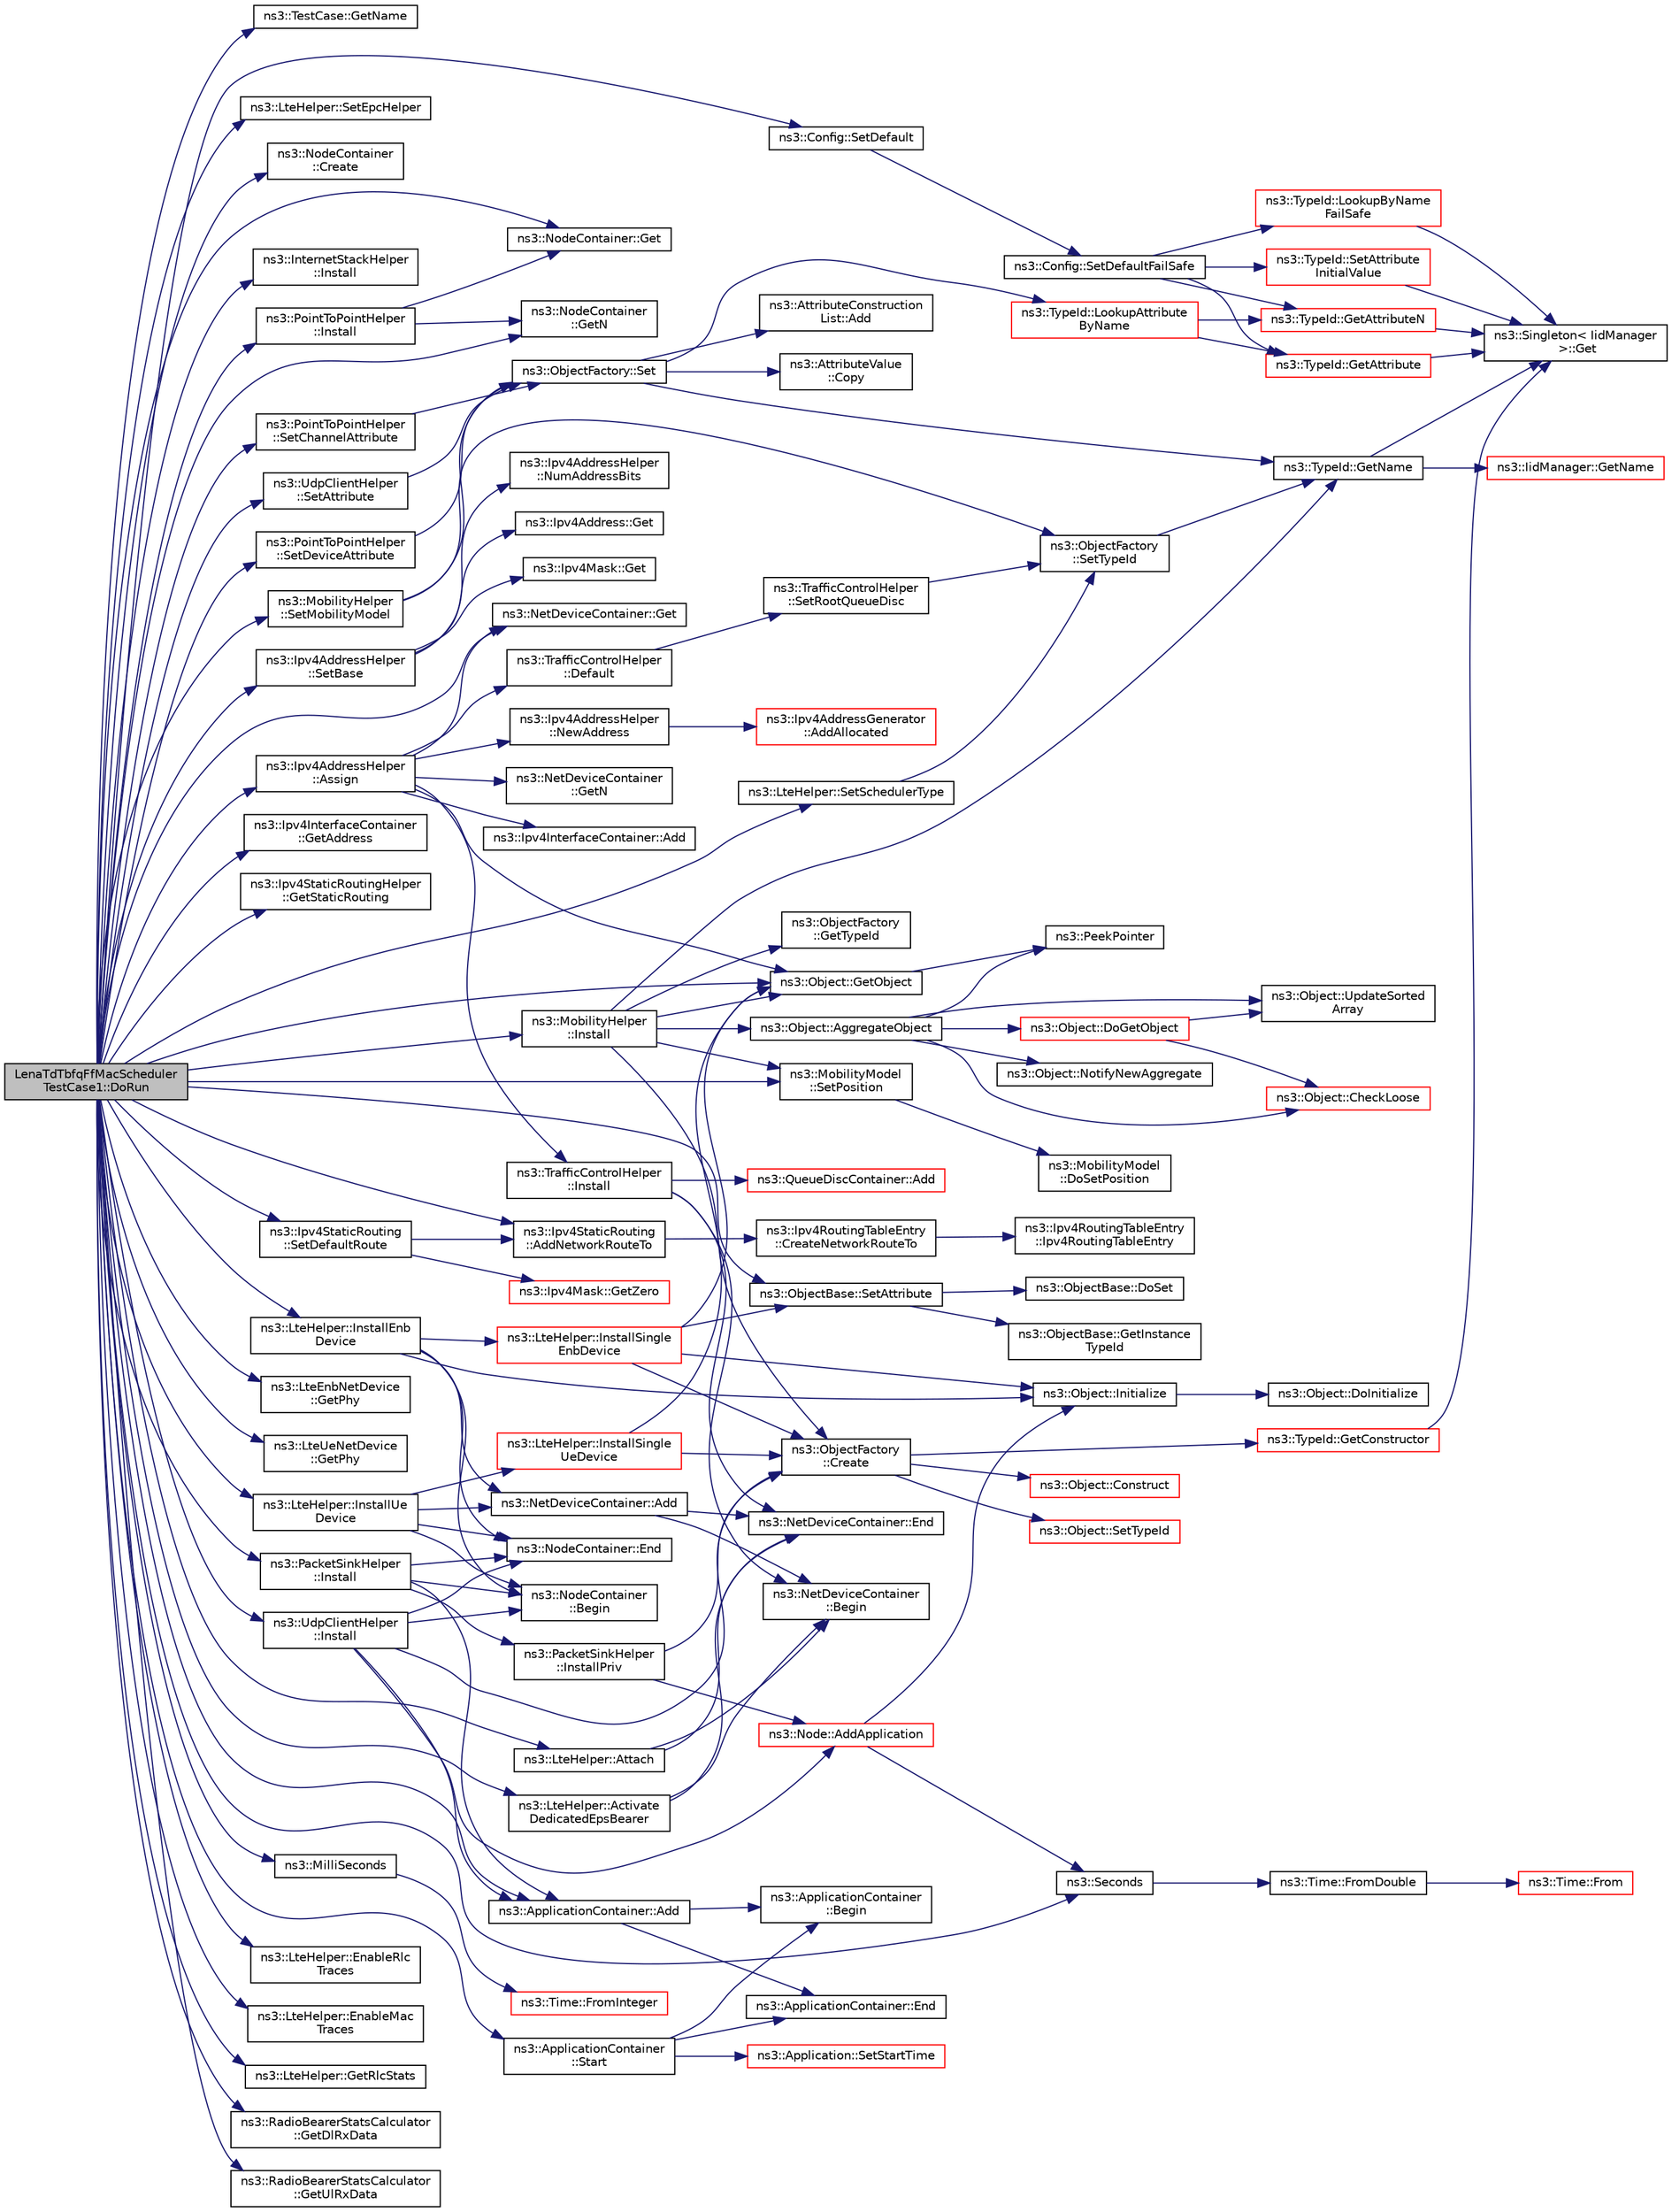 digraph "LenaTdTbfqFfMacSchedulerTestCase1::DoRun"
{
  edge [fontname="Helvetica",fontsize="10",labelfontname="Helvetica",labelfontsize="10"];
  node [fontname="Helvetica",fontsize="10",shape=record];
  rankdir="LR";
  Node1 [label="LenaTdTbfqFfMacScheduler\lTestCase1::DoRun",height=0.2,width=0.4,color="black", fillcolor="grey75", style="filled", fontcolor="black"];
  Node1 -> Node2 [color="midnightblue",fontsize="10",style="solid"];
  Node2 [label="ns3::TestCase::GetName",height=0.2,width=0.4,color="black", fillcolor="white", style="filled",URL="$dd/d88/classns3_1_1TestCase.html#a28f7bb59669c24dae1c290fc17fc9b62"];
  Node1 -> Node3 [color="midnightblue",fontsize="10",style="solid"];
  Node3 [label="ns3::Config::SetDefault",height=0.2,width=0.4,color="black", fillcolor="white", style="filled",URL="$d1/d44/group__config.html#ga2e7882df849d8ba4aaad31c934c40c06"];
  Node3 -> Node4 [color="midnightblue",fontsize="10",style="solid"];
  Node4 [label="ns3::Config::SetDefaultFailSafe",height=0.2,width=0.4,color="black", fillcolor="white", style="filled",URL="$d1/d44/group__config.html#ga54361b707f31481b11d19f03495cb045"];
  Node4 -> Node5 [color="midnightblue",fontsize="10",style="solid"];
  Node5 [label="ns3::TypeId::LookupByName\lFailSafe",height=0.2,width=0.4,color="red", fillcolor="white", style="filled",URL="$d6/d11/classns3_1_1TypeId.html#acceab1f57bfe3c3af02130277d409f14"];
  Node5 -> Node6 [color="midnightblue",fontsize="10",style="solid"];
  Node6 [label="ns3::Singleton\< IidManager\l \>::Get",height=0.2,width=0.4,color="black", fillcolor="white", style="filled",URL="$d8/d77/classns3_1_1Singleton.html#a80a2cd3c25a27ea72add7a9f7a141ffa"];
  Node4 -> Node7 [color="midnightblue",fontsize="10",style="solid"];
  Node7 [label="ns3::TypeId::GetAttributeN",height=0.2,width=0.4,color="red", fillcolor="white", style="filled",URL="$d6/d11/classns3_1_1TypeId.html#a679c4713f613126a51eb400b345302cb"];
  Node7 -> Node6 [color="midnightblue",fontsize="10",style="solid"];
  Node4 -> Node8 [color="midnightblue",fontsize="10",style="solid"];
  Node8 [label="ns3::TypeId::GetAttribute",height=0.2,width=0.4,color="red", fillcolor="white", style="filled",URL="$d6/d11/classns3_1_1TypeId.html#aa1b746e64e606f94cbedda7cf89788c2"];
  Node8 -> Node6 [color="midnightblue",fontsize="10",style="solid"];
  Node4 -> Node9 [color="midnightblue",fontsize="10",style="solid"];
  Node9 [label="ns3::TypeId::SetAttribute\lInitialValue",height=0.2,width=0.4,color="red", fillcolor="white", style="filled",URL="$d6/d11/classns3_1_1TypeId.html#af477878663278dad47c764229490314b"];
  Node9 -> Node6 [color="midnightblue",fontsize="10",style="solid"];
  Node1 -> Node10 [color="midnightblue",fontsize="10",style="solid"];
  Node10 [label="ns3::LteHelper::SetEpcHelper",height=0.2,width=0.4,color="black", fillcolor="white", style="filled",URL="$d6/d63/classns3_1_1LteHelper.html#a324079a1ccd54ce949786b83d6b95915"];
  Node1 -> Node11 [color="midnightblue",fontsize="10",style="solid"];
  Node11 [label="ns3::NodeContainer\l::Create",height=0.2,width=0.4,color="black", fillcolor="white", style="filled",URL="$df/d97/classns3_1_1NodeContainer.html#a787f059e2813e8b951cc6914d11dfe69",tooltip="Create n nodes and append pointers to them to the end of this NodeContainer. "];
  Node1 -> Node12 [color="midnightblue",fontsize="10",style="solid"];
  Node12 [label="ns3::NodeContainer::Get",height=0.2,width=0.4,color="black", fillcolor="white", style="filled",URL="$df/d97/classns3_1_1NodeContainer.html#a9ed96e2ecc22e0f5a3d4842eb9bf90bf",tooltip="Get the Ptr<Node> stored in this container at a given index. "];
  Node1 -> Node13 [color="midnightblue",fontsize="10",style="solid"];
  Node13 [label="ns3::InternetStackHelper\l::Install",height=0.2,width=0.4,color="black", fillcolor="white", style="filled",URL="$da/d33/classns3_1_1InternetStackHelper.html#a6645b412f31283d2d9bc3d8a95cebbc0"];
  Node1 -> Node14 [color="midnightblue",fontsize="10",style="solid"];
  Node14 [label="ns3::PointToPointHelper\l::SetDeviceAttribute",height=0.2,width=0.4,color="black", fillcolor="white", style="filled",URL="$d5/d0d/classns3_1_1PointToPointHelper.html#a4577f5ab8c387e5528af2e0fbab1152e"];
  Node14 -> Node15 [color="midnightblue",fontsize="10",style="solid"];
  Node15 [label="ns3::ObjectFactory::Set",height=0.2,width=0.4,color="black", fillcolor="white", style="filled",URL="$d5/d0d/classns3_1_1ObjectFactory.html#aef5c0d5019c96bdf01cefd1ff83f4a68"];
  Node15 -> Node16 [color="midnightblue",fontsize="10",style="solid"];
  Node16 [label="ns3::TypeId::LookupAttribute\lByName",height=0.2,width=0.4,color="red", fillcolor="white", style="filled",URL="$d6/d11/classns3_1_1TypeId.html#ac0a446957d516129937e2f2285aab58b"];
  Node16 -> Node7 [color="midnightblue",fontsize="10",style="solid"];
  Node16 -> Node8 [color="midnightblue",fontsize="10",style="solid"];
  Node15 -> Node17 [color="midnightblue",fontsize="10",style="solid"];
  Node17 [label="ns3::TypeId::GetName",height=0.2,width=0.4,color="black", fillcolor="white", style="filled",URL="$d6/d11/classns3_1_1TypeId.html#aa3c41c79ae428b3cb396a9c6bb3ef314"];
  Node17 -> Node6 [color="midnightblue",fontsize="10",style="solid"];
  Node17 -> Node18 [color="midnightblue",fontsize="10",style="solid"];
  Node18 [label="ns3::IidManager::GetName",height=0.2,width=0.4,color="red", fillcolor="white", style="filled",URL="$d4/d1c/classns3_1_1IidManager.html#a5d68d0f0f44594dcdec239dbdb5bf53c"];
  Node15 -> Node19 [color="midnightblue",fontsize="10",style="solid"];
  Node19 [label="ns3::AttributeConstruction\lList::Add",height=0.2,width=0.4,color="black", fillcolor="white", style="filled",URL="$d3/df3/classns3_1_1AttributeConstructionList.html#a6f418bf1a2de8828ae99278c9d3facdd"];
  Node15 -> Node20 [color="midnightblue",fontsize="10",style="solid"];
  Node20 [label="ns3::AttributeValue\l::Copy",height=0.2,width=0.4,color="black", fillcolor="white", style="filled",URL="$d4/d83/classns3_1_1AttributeValue.html#ab316311212c334f6061c0fc8b5fb2625"];
  Node1 -> Node21 [color="midnightblue",fontsize="10",style="solid"];
  Node21 [label="ns3::PointToPointHelper\l::SetChannelAttribute",height=0.2,width=0.4,color="black", fillcolor="white", style="filled",URL="$d5/d0d/classns3_1_1PointToPointHelper.html#a6b5317fd17fb61e5a53f8d66a90b63b9"];
  Node21 -> Node15 [color="midnightblue",fontsize="10",style="solid"];
  Node1 -> Node22 [color="midnightblue",fontsize="10",style="solid"];
  Node22 [label="ns3::Seconds",height=0.2,width=0.4,color="black", fillcolor="white", style="filled",URL="$d1/dec/group__timecivil.html#ga33c34b816f8ff6628e33d5c8e9713b9e"];
  Node22 -> Node23 [color="midnightblue",fontsize="10",style="solid"];
  Node23 [label="ns3::Time::FromDouble",height=0.2,width=0.4,color="black", fillcolor="white", style="filled",URL="$dc/d04/classns3_1_1Time.html#a60e845f4a74e62495b86356afe604cb4"];
  Node23 -> Node24 [color="midnightblue",fontsize="10",style="solid"];
  Node24 [label="ns3::Time::From",height=0.2,width=0.4,color="red", fillcolor="white", style="filled",URL="$dc/d04/classns3_1_1Time.html#a34e4acc13d0e08cc8cb9cd3b838b9baf"];
  Node1 -> Node25 [color="midnightblue",fontsize="10",style="solid"];
  Node25 [label="ns3::PointToPointHelper\l::Install",height=0.2,width=0.4,color="black", fillcolor="white", style="filled",URL="$d5/d0d/classns3_1_1PointToPointHelper.html#ab9162fea3e88722666fed1106df1f9ec"];
  Node25 -> Node26 [color="midnightblue",fontsize="10",style="solid"];
  Node26 [label="ns3::NodeContainer\l::GetN",height=0.2,width=0.4,color="black", fillcolor="white", style="filled",URL="$df/d97/classns3_1_1NodeContainer.html#aed647ac56d0407a7706aba02eb44b951",tooltip="Get the number of Ptr<Node> stored in this container. "];
  Node25 -> Node12 [color="midnightblue",fontsize="10",style="solid"];
  Node1 -> Node27 [color="midnightblue",fontsize="10",style="solid"];
  Node27 [label="ns3::Ipv4AddressHelper\l::SetBase",height=0.2,width=0.4,color="black", fillcolor="white", style="filled",URL="$d2/dae/classns3_1_1Ipv4AddressHelper.html#acf7b16dd25bac67e00f5e25f90a9a035",tooltip="Set the base network number, network mask and base address. "];
  Node27 -> Node28 [color="midnightblue",fontsize="10",style="solid"];
  Node28 [label="ns3::Ipv4Address::Get",height=0.2,width=0.4,color="black", fillcolor="white", style="filled",URL="$de/d55/classns3_1_1Ipv4Address.html#ae65810a69898982e927b83660d3bc4d8"];
  Node27 -> Node29 [color="midnightblue",fontsize="10",style="solid"];
  Node29 [label="ns3::Ipv4Mask::Get",height=0.2,width=0.4,color="black", fillcolor="white", style="filled",URL="$d5/df8/classns3_1_1Ipv4Mask.html#ac557d10d9807bbc022ed64e2b929b2db"];
  Node27 -> Node30 [color="midnightblue",fontsize="10",style="solid"];
  Node30 [label="ns3::Ipv4AddressHelper\l::NumAddressBits",height=0.2,width=0.4,color="black", fillcolor="white", style="filled",URL="$d2/dae/classns3_1_1Ipv4AddressHelper.html#a6da9d5543922d9b6c9bfe38934d5dfc4",tooltip="Returns the number of address bits (hostpart) for a given netmask. "];
  Node1 -> Node31 [color="midnightblue",fontsize="10",style="solid"];
  Node31 [label="ns3::Ipv4AddressHelper\l::Assign",height=0.2,width=0.4,color="black", fillcolor="white", style="filled",URL="$d2/dae/classns3_1_1Ipv4AddressHelper.html#af8e7f4a1a7e74c00014a1eac445a27af",tooltip="Assign IP addresses to the net devices specified in the container based on the current network prefix..."];
  Node31 -> Node32 [color="midnightblue",fontsize="10",style="solid"];
  Node32 [label="ns3::NetDeviceContainer\l::GetN",height=0.2,width=0.4,color="black", fillcolor="white", style="filled",URL="$d9/d94/classns3_1_1NetDeviceContainer.html#a74cafc212479bc38976bebd118e856b9",tooltip="Get the number of Ptr<NetDevice> stored in this container. "];
  Node31 -> Node33 [color="midnightblue",fontsize="10",style="solid"];
  Node33 [label="ns3::NetDeviceContainer::Get",height=0.2,width=0.4,color="black", fillcolor="white", style="filled",URL="$d9/d94/classns3_1_1NetDeviceContainer.html#a677d62594b5c9d2dea155cc5045f4d0b",tooltip="Get the Ptr<NetDevice> stored in this container at a given index. "];
  Node31 -> Node34 [color="midnightblue",fontsize="10",style="solid"];
  Node34 [label="ns3::Object::GetObject",height=0.2,width=0.4,color="black", fillcolor="white", style="filled",URL="$d9/d77/classns3_1_1Object.html#a13e18c00017096c8381eb651d5bd0783"];
  Node34 -> Node35 [color="midnightblue",fontsize="10",style="solid"];
  Node35 [label="ns3::PeekPointer",height=0.2,width=0.4,color="black", fillcolor="white", style="filled",URL="$d7/d2e/namespacens3.html#af2a7557fe9afdd98d8f6f8f6e412cf5a"];
  Node31 -> Node36 [color="midnightblue",fontsize="10",style="solid"];
  Node36 [label="ns3::Ipv4AddressHelper\l::NewAddress",height=0.2,width=0.4,color="black", fillcolor="white", style="filled",URL="$d2/dae/classns3_1_1Ipv4AddressHelper.html#a9d6bc3cd8def204f9c253fce666b2edd",tooltip="Increment the IP address counter used to allocate IP addresses. "];
  Node36 -> Node37 [color="midnightblue",fontsize="10",style="solid"];
  Node37 [label="ns3::Ipv4AddressGenerator\l::AddAllocated",height=0.2,width=0.4,color="red", fillcolor="white", style="filled",URL="$d8/d41/classns3_1_1Ipv4AddressGenerator.html#aaf2a4f76afaf064183151f874019e2d6",tooltip="Add the Ipv4Address to the list of IPv4 entries. "];
  Node31 -> Node38 [color="midnightblue",fontsize="10",style="solid"];
  Node38 [label="ns3::Ipv4InterfaceContainer::Add",height=0.2,width=0.4,color="black", fillcolor="white", style="filled",URL="$d6/d02/classns3_1_1Ipv4InterfaceContainer.html#ae5e7881307c8d49c7606669ded6ac3d6"];
  Node31 -> Node39 [color="midnightblue",fontsize="10",style="solid"];
  Node39 [label="ns3::TrafficControlHelper\l::Default",height=0.2,width=0.4,color="black", fillcolor="white", style="filled",URL="$d7/df9/classns3_1_1TrafficControlHelper.html#afa16cd2a1209beb1c18fa5e8153ba8b8"];
  Node39 -> Node40 [color="midnightblue",fontsize="10",style="solid"];
  Node40 [label="ns3::TrafficControlHelper\l::SetRootQueueDisc",height=0.2,width=0.4,color="black", fillcolor="white", style="filled",URL="$d7/df9/classns3_1_1TrafficControlHelper.html#a8588aac7a08e4dc4e7bb10fa7b9e25c8"];
  Node40 -> Node41 [color="midnightblue",fontsize="10",style="solid"];
  Node41 [label="ns3::ObjectFactory\l::SetTypeId",height=0.2,width=0.4,color="black", fillcolor="white", style="filled",URL="$d5/d0d/classns3_1_1ObjectFactory.html#a77dcd099064038a1eb7a6b8251229ec3"];
  Node41 -> Node17 [color="midnightblue",fontsize="10",style="solid"];
  Node31 -> Node42 [color="midnightblue",fontsize="10",style="solid"];
  Node42 [label="ns3::TrafficControlHelper\l::Install",height=0.2,width=0.4,color="black", fillcolor="white", style="filled",URL="$d7/df9/classns3_1_1TrafficControlHelper.html#a0aa6a8e2fbb1c196589e16f48c99f0b9"];
  Node42 -> Node43 [color="midnightblue",fontsize="10",style="solid"];
  Node43 [label="ns3::NetDeviceContainer\l::Begin",height=0.2,width=0.4,color="black", fillcolor="white", style="filled",URL="$d9/d94/classns3_1_1NetDeviceContainer.html#ad5aac47677fe7277e232bdec5b48a8fc",tooltip="Get an iterator which refers to the first NetDevice in the container. "];
  Node42 -> Node44 [color="midnightblue",fontsize="10",style="solid"];
  Node44 [label="ns3::NetDeviceContainer::End",height=0.2,width=0.4,color="black", fillcolor="white", style="filled",URL="$d9/d94/classns3_1_1NetDeviceContainer.html#a8af596b06daf9613da60b4379861d770",tooltip="Get an iterator which indicates past-the-last NetDevice in the container. "];
  Node42 -> Node45 [color="midnightblue",fontsize="10",style="solid"];
  Node45 [label="ns3::QueueDiscContainer::Add",height=0.2,width=0.4,color="red", fillcolor="white", style="filled",URL="$da/dfe/classns3_1_1QueueDiscContainer.html#a0520ac277a87beaeda5608dd8bfd37a4",tooltip="Append the contents of another QueueDiscContainer to the end of this container. "];
  Node1 -> Node46 [color="midnightblue",fontsize="10",style="solid"];
  Node46 [label="ns3::Ipv4InterfaceContainer\l::GetAddress",height=0.2,width=0.4,color="black", fillcolor="white", style="filled",URL="$d6/d02/classns3_1_1Ipv4InterfaceContainer.html#ae63208dcd222be986822937ee4aa828c"];
  Node1 -> Node47 [color="midnightblue",fontsize="10",style="solid"];
  Node47 [label="ns3::Ipv4StaticRoutingHelper\l::GetStaticRouting",height=0.2,width=0.4,color="black", fillcolor="white", style="filled",URL="$d5/d6c/classns3_1_1Ipv4StaticRoutingHelper.html#a731206e50d305695dac7fb2ef963a4bb"];
  Node1 -> Node34 [color="midnightblue",fontsize="10",style="solid"];
  Node1 -> Node48 [color="midnightblue",fontsize="10",style="solid"];
  Node48 [label="ns3::Ipv4StaticRouting\l::AddNetworkRouteTo",height=0.2,width=0.4,color="black", fillcolor="white", style="filled",URL="$dd/d2d/classns3_1_1Ipv4StaticRouting.html#a8bf5eaa7ba49fe33c78c70d5560b6c39",tooltip="Add a network route to the static routing table. "];
  Node48 -> Node49 [color="midnightblue",fontsize="10",style="solid"];
  Node49 [label="ns3::Ipv4RoutingTableEntry\l::CreateNetworkRouteTo",height=0.2,width=0.4,color="black", fillcolor="white", style="filled",URL="$d5/d90/classns3_1_1Ipv4RoutingTableEntry.html#abe3447a00495ded05ab095673531947a"];
  Node49 -> Node50 [color="midnightblue",fontsize="10",style="solid"];
  Node50 [label="ns3::Ipv4RoutingTableEntry\l::Ipv4RoutingTableEntry",height=0.2,width=0.4,color="black", fillcolor="white", style="filled",URL="$d5/d90/classns3_1_1Ipv4RoutingTableEntry.html#a3d6d000918b3b54e0832ebab9f5d6933",tooltip="This constructor does nothing. "];
  Node1 -> Node51 [color="midnightblue",fontsize="10",style="solid"];
  Node51 [label="ns3::ObjectBase::SetAttribute",height=0.2,width=0.4,color="black", fillcolor="white", style="filled",URL="$d2/dac/classns3_1_1ObjectBase.html#ac60245d3ea4123bbc9b1d391f1f6592f"];
  Node51 -> Node52 [color="midnightblue",fontsize="10",style="solid"];
  Node52 [label="ns3::ObjectBase::GetInstance\lTypeId",height=0.2,width=0.4,color="black", fillcolor="white", style="filled",URL="$d2/dac/classns3_1_1ObjectBase.html#abe5b43a6f5b99a92a4c3122db31f06fb"];
  Node51 -> Node53 [color="midnightblue",fontsize="10",style="solid"];
  Node53 [label="ns3::ObjectBase::DoSet",height=0.2,width=0.4,color="black", fillcolor="white", style="filled",URL="$d2/dac/classns3_1_1ObjectBase.html#afe5f2f7b2fabc99aa33f9bb434e3b695"];
  Node1 -> Node54 [color="midnightblue",fontsize="10",style="solid"];
  Node54 [label="ns3::MobilityHelper\l::SetMobilityModel",height=0.2,width=0.4,color="black", fillcolor="white", style="filled",URL="$d8/def/classns3_1_1MobilityHelper.html#a030275011b6f40682e70534d30280aba"];
  Node54 -> Node41 [color="midnightblue",fontsize="10",style="solid"];
  Node54 -> Node15 [color="midnightblue",fontsize="10",style="solid"];
  Node1 -> Node55 [color="midnightblue",fontsize="10",style="solid"];
  Node55 [label="ns3::MobilityHelper\l::Install",height=0.2,width=0.4,color="black", fillcolor="white", style="filled",URL="$d8/def/classns3_1_1MobilityHelper.html#a07737960ee95c0777109cf2994dd97ae",tooltip="\"Layout\" a single node according to the current position allocator type. "];
  Node55 -> Node34 [color="midnightblue",fontsize="10",style="solid"];
  Node55 -> Node56 [color="midnightblue",fontsize="10",style="solid"];
  Node56 [label="ns3::ObjectFactory\l::Create",height=0.2,width=0.4,color="black", fillcolor="white", style="filled",URL="$d5/d0d/classns3_1_1ObjectFactory.html#a18152e93f0a6fe184ed7300cb31e9896"];
  Node56 -> Node57 [color="midnightblue",fontsize="10",style="solid"];
  Node57 [label="ns3::TypeId::GetConstructor",height=0.2,width=0.4,color="red", fillcolor="white", style="filled",URL="$d6/d11/classns3_1_1TypeId.html#ad9b0bc71ee7593a1ff23ff8d53938e95"];
  Node57 -> Node6 [color="midnightblue",fontsize="10",style="solid"];
  Node56 -> Node58 [color="midnightblue",fontsize="10",style="solid"];
  Node58 [label="ns3::Object::SetTypeId",height=0.2,width=0.4,color="red", fillcolor="white", style="filled",URL="$d9/d77/classns3_1_1Object.html#a19b1ebd8ec8fe404845e665880a6c5ad"];
  Node56 -> Node59 [color="midnightblue",fontsize="10",style="solid"];
  Node59 [label="ns3::Object::Construct",height=0.2,width=0.4,color="red", fillcolor="white", style="filled",URL="$d9/d77/classns3_1_1Object.html#a636e8411dc5228771f45c9b805d348fa"];
  Node55 -> Node60 [color="midnightblue",fontsize="10",style="solid"];
  Node60 [label="ns3::ObjectFactory\l::GetTypeId",height=0.2,width=0.4,color="black", fillcolor="white", style="filled",URL="$d5/d0d/classns3_1_1ObjectFactory.html#a14baab41e2bd984a3eee543b8d8086d7"];
  Node55 -> Node17 [color="midnightblue",fontsize="10",style="solid"];
  Node55 -> Node61 [color="midnightblue",fontsize="10",style="solid"];
  Node61 [label="ns3::Object::AggregateObject",height=0.2,width=0.4,color="black", fillcolor="white", style="filled",URL="$d9/d77/classns3_1_1Object.html#a79dd435d300f3deca814553f561a2922"];
  Node61 -> Node62 [color="midnightblue",fontsize="10",style="solid"];
  Node62 [label="ns3::Object::CheckLoose",height=0.2,width=0.4,color="red", fillcolor="white", style="filled",URL="$d9/d77/classns3_1_1Object.html#a0236cc5b512a7de2aeb4e42f53f23432"];
  Node61 -> Node35 [color="midnightblue",fontsize="10",style="solid"];
  Node61 -> Node63 [color="midnightblue",fontsize="10",style="solid"];
  Node63 [label="ns3::Object::DoGetObject",height=0.2,width=0.4,color="red", fillcolor="white", style="filled",URL="$d9/d77/classns3_1_1Object.html#a3ee161b5ced0991bcb0a7aef2f6645f1"];
  Node63 -> Node62 [color="midnightblue",fontsize="10",style="solid"];
  Node63 -> Node64 [color="midnightblue",fontsize="10",style="solid"];
  Node64 [label="ns3::Object::UpdateSorted\lArray",height=0.2,width=0.4,color="black", fillcolor="white", style="filled",URL="$d9/d77/classns3_1_1Object.html#adb379c50ccca82c52a2973be4722be84"];
  Node61 -> Node64 [color="midnightblue",fontsize="10",style="solid"];
  Node61 -> Node65 [color="midnightblue",fontsize="10",style="solid"];
  Node65 [label="ns3::Object::NotifyNewAggregate",height=0.2,width=0.4,color="black", fillcolor="white", style="filled",URL="$d9/d77/classns3_1_1Object.html#a1bd7211125185a6cd511c35fea4e500f"];
  Node55 -> Node66 [color="midnightblue",fontsize="10",style="solid"];
  Node66 [label="ns3::MobilityModel\l::SetPosition",height=0.2,width=0.4,color="black", fillcolor="white", style="filled",URL="$d4/dc5/classns3_1_1MobilityModel.html#ac584b3d5a309709d2f13ed6ada1e7640"];
  Node66 -> Node67 [color="midnightblue",fontsize="10",style="solid"];
  Node67 [label="ns3::MobilityModel\l::DoSetPosition",height=0.2,width=0.4,color="black", fillcolor="white", style="filled",URL="$d4/dc5/classns3_1_1MobilityModel.html#aa2f52cd86754da71ac649413c049785e"];
  Node1 -> Node68 [color="midnightblue",fontsize="10",style="solid"];
  Node68 [label="ns3::LteHelper::SetSchedulerType",height=0.2,width=0.4,color="black", fillcolor="white", style="filled",URL="$d6/d63/classns3_1_1LteHelper.html#a8f86e55b8b80a81732c4b2df00fb25d5"];
  Node68 -> Node41 [color="midnightblue",fontsize="10",style="solid"];
  Node1 -> Node69 [color="midnightblue",fontsize="10",style="solid"];
  Node69 [label="ns3::LteHelper::InstallEnb\lDevice",height=0.2,width=0.4,color="black", fillcolor="white", style="filled",URL="$d6/d63/classns3_1_1LteHelper.html#a5e009ad35ef85f46b5a6099263f15a03"];
  Node69 -> Node70 [color="midnightblue",fontsize="10",style="solid"];
  Node70 [label="ns3::Object::Initialize",height=0.2,width=0.4,color="black", fillcolor="white", style="filled",URL="$d9/d77/classns3_1_1Object.html#af4411cb29971772fcd09203474a95078"];
  Node70 -> Node71 [color="midnightblue",fontsize="10",style="solid"];
  Node71 [label="ns3::Object::DoInitialize",height=0.2,width=0.4,color="black", fillcolor="white", style="filled",URL="$d9/d77/classns3_1_1Object.html#af8482a521433409fb5c7f749398c9dbe"];
  Node69 -> Node72 [color="midnightblue",fontsize="10",style="solid"];
  Node72 [label="ns3::NodeContainer\l::Begin",height=0.2,width=0.4,color="black", fillcolor="white", style="filled",URL="$df/d97/classns3_1_1NodeContainer.html#adf0f639aff139db107526288777eb533",tooltip="Get an iterator which refers to the first Node in the container. "];
  Node69 -> Node73 [color="midnightblue",fontsize="10",style="solid"];
  Node73 [label="ns3::NodeContainer::End",height=0.2,width=0.4,color="black", fillcolor="white", style="filled",URL="$df/d97/classns3_1_1NodeContainer.html#a8ea0bcac137597d192c5e6b95ca60464",tooltip="Get an iterator which indicates past-the-last Node in the container. "];
  Node69 -> Node74 [color="midnightblue",fontsize="10",style="solid"];
  Node74 [label="ns3::LteHelper::InstallSingle\lEnbDevice",height=0.2,width=0.4,color="red", fillcolor="white", style="filled",URL="$d6/d63/classns3_1_1LteHelper.html#afac168014c3a4ac5c30bfd7c1d09cb96"];
  Node74 -> Node34 [color="midnightblue",fontsize="10",style="solid"];
  Node74 -> Node56 [color="midnightblue",fontsize="10",style="solid"];
  Node74 -> Node51 [color="midnightblue",fontsize="10",style="solid"];
  Node74 -> Node70 [color="midnightblue",fontsize="10",style="solid"];
  Node69 -> Node75 [color="midnightblue",fontsize="10",style="solid"];
  Node75 [label="ns3::NetDeviceContainer::Add",height=0.2,width=0.4,color="black", fillcolor="white", style="filled",URL="$d9/d94/classns3_1_1NetDeviceContainer.html#a7ca8bc1d7ec00fd4fcc63869987fbda5",tooltip="Append the contents of another NetDeviceContainer to the end of this container. "];
  Node75 -> Node43 [color="midnightblue",fontsize="10",style="solid"];
  Node75 -> Node44 [color="midnightblue",fontsize="10",style="solid"];
  Node1 -> Node76 [color="midnightblue",fontsize="10",style="solid"];
  Node76 [label="ns3::LteHelper::InstallUe\lDevice",height=0.2,width=0.4,color="black", fillcolor="white", style="filled",URL="$d6/d63/classns3_1_1LteHelper.html#ac9cd932d7de92811cfa953c2e3b2fc9f"];
  Node76 -> Node72 [color="midnightblue",fontsize="10",style="solid"];
  Node76 -> Node73 [color="midnightblue",fontsize="10",style="solid"];
  Node76 -> Node77 [color="midnightblue",fontsize="10",style="solid"];
  Node77 [label="ns3::LteHelper::InstallSingle\lUeDevice",height=0.2,width=0.4,color="red", fillcolor="white", style="filled",URL="$d6/d63/classns3_1_1LteHelper.html#afa6e13db5742241f48f8f4b8533b67f6"];
  Node77 -> Node34 [color="midnightblue",fontsize="10",style="solid"];
  Node77 -> Node56 [color="midnightblue",fontsize="10",style="solid"];
  Node76 -> Node75 [color="midnightblue",fontsize="10",style="solid"];
  Node1 -> Node33 [color="midnightblue",fontsize="10",style="solid"];
  Node1 -> Node78 [color="midnightblue",fontsize="10",style="solid"];
  Node78 [label="ns3::LteEnbNetDevice\l::GetPhy",height=0.2,width=0.4,color="black", fillcolor="white", style="filled",URL="$db/de9/classns3_1_1LteEnbNetDevice.html#a58db72130e0740f16a5e03b22e4a10a4"];
  Node1 -> Node66 [color="midnightblue",fontsize="10",style="solid"];
  Node1 -> Node79 [color="midnightblue",fontsize="10",style="solid"];
  Node79 [label="ns3::LteUeNetDevice\l::GetPhy",height=0.2,width=0.4,color="black", fillcolor="white", style="filled",URL="$d4/d93/classns3_1_1LteUeNetDevice.html#a2a9940a1e457a8bf3dae87fed4199c7a"];
  Node1 -> Node26 [color="midnightblue",fontsize="10",style="solid"];
  Node1 -> Node80 [color="midnightblue",fontsize="10",style="solid"];
  Node80 [label="ns3::Ipv4StaticRouting\l::SetDefaultRoute",height=0.2,width=0.4,color="black", fillcolor="white", style="filled",URL="$dd/d2d/classns3_1_1Ipv4StaticRouting.html#aee30fa3246c2b42f122dabdff2725331",tooltip="Add a default route to the static routing table. "];
  Node80 -> Node48 [color="midnightblue",fontsize="10",style="solid"];
  Node80 -> Node81 [color="midnightblue",fontsize="10",style="solid"];
  Node81 [label="ns3::Ipv4Mask::GetZero",height=0.2,width=0.4,color="red", fillcolor="white", style="filled",URL="$d5/df8/classns3_1_1Ipv4Mask.html#ac2dda492011ede8350008d753d278998"];
  Node1 -> Node82 [color="midnightblue",fontsize="10",style="solid"];
  Node82 [label="ns3::LteHelper::Attach",height=0.2,width=0.4,color="black", fillcolor="white", style="filled",URL="$d6/d63/classns3_1_1LteHelper.html#a9466743f826aa2652a87907b7f0a1c87",tooltip="Enables automatic attachment of a set of UE devices to a suitable cell using Idle mode initial cell s..."];
  Node82 -> Node43 [color="midnightblue",fontsize="10",style="solid"];
  Node82 -> Node44 [color="midnightblue",fontsize="10",style="solid"];
  Node1 -> Node83 [color="midnightblue",fontsize="10",style="solid"];
  Node83 [label="ns3::LteHelper::Activate\lDedicatedEpsBearer",height=0.2,width=0.4,color="black", fillcolor="white", style="filled",URL="$d6/d63/classns3_1_1LteHelper.html#af28041edd4c96bde1a2e07c90e363dcc"];
  Node83 -> Node43 [color="midnightblue",fontsize="10",style="solid"];
  Node83 -> Node44 [color="midnightblue",fontsize="10",style="solid"];
  Node1 -> Node84 [color="midnightblue",fontsize="10",style="solid"];
  Node84 [label="ns3::ApplicationContainer::Add",height=0.2,width=0.4,color="black", fillcolor="white", style="filled",URL="$d9/dad/classns3_1_1ApplicationContainer.html#ad09ab1a1ad5849d518d5f4c262e38152",tooltip="Append the contents of another ApplicationContainer to the end of this container. ..."];
  Node84 -> Node85 [color="midnightblue",fontsize="10",style="solid"];
  Node85 [label="ns3::ApplicationContainer\l::Begin",height=0.2,width=0.4,color="black", fillcolor="white", style="filled",URL="$d9/dad/classns3_1_1ApplicationContainer.html#ae37428fe2d14afe32cb1a3eecfab2e4e",tooltip="Get an iterator which refers to the first Application in the container. "];
  Node84 -> Node86 [color="midnightblue",fontsize="10",style="solid"];
  Node86 [label="ns3::ApplicationContainer::End",height=0.2,width=0.4,color="black", fillcolor="white", style="filled",URL="$d9/dad/classns3_1_1ApplicationContainer.html#aed3e63d94451be9779fb8d00d0461bfb",tooltip="Get an iterator which indicates past-the-last Application in the container. "];
  Node1 -> Node87 [color="midnightblue",fontsize="10",style="solid"];
  Node87 [label="ns3::PacketSinkHelper\l::Install",height=0.2,width=0.4,color="black", fillcolor="white", style="filled",URL="$d2/d7c/classns3_1_1PacketSinkHelper.html#a394059adb24348dd366ce703fc39bbdd"];
  Node87 -> Node72 [color="midnightblue",fontsize="10",style="solid"];
  Node87 -> Node73 [color="midnightblue",fontsize="10",style="solid"];
  Node87 -> Node84 [color="midnightblue",fontsize="10",style="solid"];
  Node87 -> Node88 [color="midnightblue",fontsize="10",style="solid"];
  Node88 [label="ns3::PacketSinkHelper\l::InstallPriv",height=0.2,width=0.4,color="black", fillcolor="white", style="filled",URL="$d2/d7c/classns3_1_1PacketSinkHelper.html#abae857f9a8fcbd64ea5a470d0b980371"];
  Node88 -> Node56 [color="midnightblue",fontsize="10",style="solid"];
  Node88 -> Node89 [color="midnightblue",fontsize="10",style="solid"];
  Node89 [label="ns3::Node::AddApplication",height=0.2,width=0.4,color="red", fillcolor="white", style="filled",URL="$dd/ded/classns3_1_1Node.html#ab98b4fdc4aadc86366b80e8a79a53f47",tooltip="Associate an Application to this Node. "];
  Node89 -> Node22 [color="midnightblue",fontsize="10",style="solid"];
  Node89 -> Node70 [color="midnightblue",fontsize="10",style="solid"];
  Node1 -> Node90 [color="midnightblue",fontsize="10",style="solid"];
  Node90 [label="ns3::UdpClientHelper\l::SetAttribute",height=0.2,width=0.4,color="black", fillcolor="white", style="filled",URL="$db/d8a/classns3_1_1UdpClientHelper.html#a8bbae16a28f85ab3f3b5aa4642edfeae"];
  Node90 -> Node15 [color="midnightblue",fontsize="10",style="solid"];
  Node1 -> Node91 [color="midnightblue",fontsize="10",style="solid"];
  Node91 [label="ns3::MilliSeconds",height=0.2,width=0.4,color="black", fillcolor="white", style="filled",URL="$d1/dec/group__timecivil.html#gaf26127cf4571146b83a92ee18679c7a9"];
  Node91 -> Node92 [color="midnightblue",fontsize="10",style="solid"];
  Node92 [label="ns3::Time::FromInteger",height=0.2,width=0.4,color="red", fillcolor="white", style="filled",URL="$dc/d04/classns3_1_1Time.html#a3e742c67b2764e75ff95f9b754d43fe9"];
  Node1 -> Node93 [color="midnightblue",fontsize="10",style="solid"];
  Node93 [label="ns3::UdpClientHelper\l::Install",height=0.2,width=0.4,color="black", fillcolor="white", style="filled",URL="$db/d8a/classns3_1_1UdpClientHelper.html#acf9d93eb6e852b77ac81cf61ba93deb0"];
  Node93 -> Node72 [color="midnightblue",fontsize="10",style="solid"];
  Node93 -> Node73 [color="midnightblue",fontsize="10",style="solid"];
  Node93 -> Node56 [color="midnightblue",fontsize="10",style="solid"];
  Node93 -> Node89 [color="midnightblue",fontsize="10",style="solid"];
  Node93 -> Node84 [color="midnightblue",fontsize="10",style="solid"];
  Node1 -> Node94 [color="midnightblue",fontsize="10",style="solid"];
  Node94 [label="ns3::ApplicationContainer\l::Start",height=0.2,width=0.4,color="black", fillcolor="white", style="filled",URL="$d9/dad/classns3_1_1ApplicationContainer.html#a8eff87926507020bbe3e1390358a54a7",tooltip="Arrange for all of the Applications in this container to Start() at the Time given as a parameter..."];
  Node94 -> Node85 [color="midnightblue",fontsize="10",style="solid"];
  Node94 -> Node86 [color="midnightblue",fontsize="10",style="solid"];
  Node94 -> Node95 [color="midnightblue",fontsize="10",style="solid"];
  Node95 [label="ns3::Application::SetStartTime",height=0.2,width=0.4,color="red", fillcolor="white", style="filled",URL="$d0/d46/classns3_1_1Application.html#a8360a49748e30c52ffdcc7a305c3cd48",tooltip="Specify application start time. "];
  Node1 -> Node96 [color="midnightblue",fontsize="10",style="solid"];
  Node96 [label="ns3::LteHelper::EnableRlc\lTraces",height=0.2,width=0.4,color="black", fillcolor="white", style="filled",URL="$d6/d63/classns3_1_1LteHelper.html#abadfdd04d30b261e9b6f0846b4784928"];
  Node1 -> Node97 [color="midnightblue",fontsize="10",style="solid"];
  Node97 [label="ns3::LteHelper::EnableMac\lTraces",height=0.2,width=0.4,color="black", fillcolor="white", style="filled",URL="$d6/d63/classns3_1_1LteHelper.html#affa3a12841520407d3662417fe41863d"];
  Node1 -> Node98 [color="midnightblue",fontsize="10",style="solid"];
  Node98 [label="ns3::LteHelper::GetRlcStats",height=0.2,width=0.4,color="black", fillcolor="white", style="filled",URL="$d6/d63/classns3_1_1LteHelper.html#a6eb438ccf69642e3863adea4991fa2ca"];
  Node1 -> Node99 [color="midnightblue",fontsize="10",style="solid"];
  Node99 [label="ns3::RadioBearerStatsCalculator\l::GetDlRxData",height=0.2,width=0.4,color="black", fillcolor="white", style="filled",URL="$da/d14/classns3_1_1RadioBearerStatsCalculator.html#a80ec1463cd053d8deebda8498d2b864e"];
  Node1 -> Node100 [color="midnightblue",fontsize="10",style="solid"];
  Node100 [label="ns3::RadioBearerStatsCalculator\l::GetUlRxData",height=0.2,width=0.4,color="black", fillcolor="white", style="filled",URL="$da/d14/classns3_1_1RadioBearerStatsCalculator.html#a6ce5113218813509a6fb6159f9be4807"];
}
